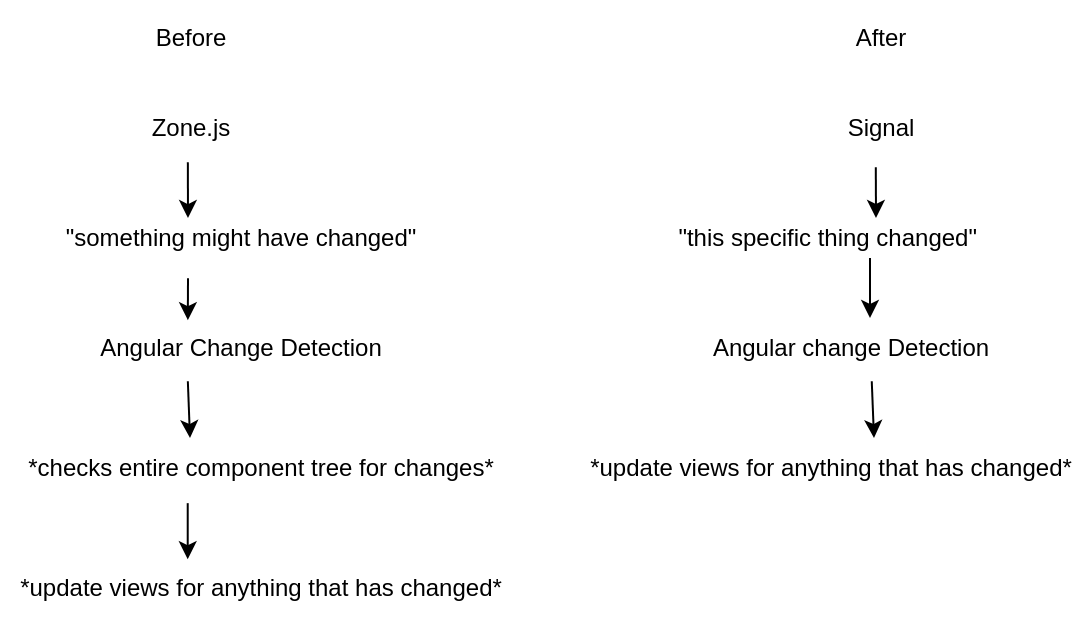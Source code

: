 <mxfile>
    <diagram id="4eGHYSi-XJrjrrhM6ZHs" name="zone.js vs signal">
        <mxGraphModel dx="718" dy="332" grid="1" gridSize="10" guides="1" tooltips="1" connect="1" arrows="1" fold="1" page="1" pageScale="1" pageWidth="850" pageHeight="1100" math="0" shadow="0">
            <root>
                <mxCell id="0"/>
                <mxCell id="1" parent="0"/>
                <mxCell id="2" value="Before" style="text;html=1;align=center;verticalAlign=middle;resizable=0;points=[];autosize=1;strokeColor=none;fillColor=none;shadow=1;" parent="1" vertex="1">
                    <mxGeometry x="110" y="45" width="60" height="30" as="geometry"/>
                </mxCell>
                <mxCell id="3" value="After" style="text;html=1;align=center;verticalAlign=middle;resizable=0;points=[];autosize=1;strokeColor=none;fillColor=none;" parent="1" vertex="1">
                    <mxGeometry x="460" y="45" width="50" height="30" as="geometry"/>
                </mxCell>
                <mxCell id="4" value="Zone.js" style="text;html=1;align=center;verticalAlign=middle;resizable=0;points=[];autosize=1;strokeColor=none;fillColor=none;" parent="1" vertex="1">
                    <mxGeometry x="110" y="90" width="60" height="30" as="geometry"/>
                </mxCell>
                <mxCell id="5" value="Signal" style="text;html=1;align=center;verticalAlign=middle;resizable=0;points=[];autosize=1;strokeColor=none;fillColor=none;" parent="1" vertex="1">
                    <mxGeometry x="455" y="90" width="60" height="30" as="geometry"/>
                </mxCell>
                <mxCell id="6" value="&quot;something might have changed&quot;" style="text;html=1;align=center;verticalAlign=middle;resizable=0;points=[];autosize=1;strokeColor=none;fillColor=none;" parent="1" vertex="1">
                    <mxGeometry x="65" y="145" width="200" height="30" as="geometry"/>
                </mxCell>
                <mxCell id="7" value="Angular Change Detection" style="text;html=1;align=center;verticalAlign=middle;resizable=0;points=[];autosize=1;strokeColor=none;fillColor=none;" parent="1" vertex="1">
                    <mxGeometry x="85" y="200" width="160" height="30" as="geometry"/>
                </mxCell>
                <mxCell id="8" value="*checks entire component tree for changes*" style="text;html=1;align=center;verticalAlign=middle;resizable=0;points=[];autosize=1;strokeColor=none;fillColor=none;" parent="1" vertex="1">
                    <mxGeometry x="45" y="260" width="260" height="30" as="geometry"/>
                </mxCell>
                <mxCell id="9" value="*update views for anything that has changed*" style="text;html=1;align=center;verticalAlign=middle;resizable=0;points=[];autosize=1;strokeColor=none;fillColor=none;" parent="1" vertex="1">
                    <mxGeometry x="45" y="320" width="260" height="30" as="geometry"/>
                </mxCell>
                <mxCell id="10" value="&quot;this specific thing changed&quot;&amp;nbsp;" style="text;html=1;align=center;verticalAlign=middle;resizable=0;points=[];autosize=1;strokeColor=none;fillColor=none;" parent="1" vertex="1">
                    <mxGeometry x="370" y="145" width="180" height="30" as="geometry"/>
                </mxCell>
                <mxCell id="11" value="Angular change Detection" style="text;html=1;align=center;verticalAlign=middle;resizable=0;points=[];autosize=1;strokeColor=none;fillColor=none;" parent="1" vertex="1">
                    <mxGeometry x="390" y="200" width="160" height="30" as="geometry"/>
                </mxCell>
                <mxCell id="12" value="*update views for anything that has changed*" style="text;html=1;align=center;verticalAlign=middle;resizable=0;points=[];autosize=1;strokeColor=none;fillColor=none;" parent="1" vertex="1">
                    <mxGeometry x="330" y="260" width="260" height="30" as="geometry"/>
                </mxCell>
                <mxCell id="15" value="" style="edgeStyle=none;orthogonalLoop=1;jettySize=auto;html=1;exitX=0.482;exitY=1.07;exitDx=0;exitDy=0;exitPerimeter=0;entryX=0.37;entryY=0.167;entryDx=0;entryDy=0;entryPerimeter=0;" parent="1" source="4" target="6" edge="1">
                    <mxGeometry width="100" relative="1" as="geometry">
                        <mxPoint x="90" y="130" as="sourcePoint"/>
                        <mxPoint x="190" y="130" as="targetPoint"/>
                        <Array as="points"/>
                    </mxGeometry>
                </mxCell>
                <mxCell id="17" value="" style="edgeStyle=none;orthogonalLoop=1;jettySize=auto;html=1;exitX=0.37;exitY=1.17;exitDx=0;exitDy=0;exitPerimeter=0;entryX=0.337;entryY=0.036;entryDx=0;entryDy=0;entryPerimeter=0;" parent="1" source="6" target="7" edge="1">
                    <mxGeometry width="100" relative="1" as="geometry">
                        <mxPoint x="100" y="190" as="sourcePoint"/>
                        <mxPoint x="200" y="190" as="targetPoint"/>
                        <Array as="points"/>
                    </mxGeometry>
                </mxCell>
                <mxCell id="18" value="" style="edgeStyle=none;orthogonalLoop=1;jettySize=auto;html=1;exitX=0.337;exitY=1.053;exitDx=0;exitDy=0;exitPerimeter=0;" parent="1" source="7" edge="1">
                    <mxGeometry width="100" relative="1" as="geometry">
                        <mxPoint x="100" y="240" as="sourcePoint"/>
                        <mxPoint x="140" y="260" as="targetPoint"/>
                        <Array as="points"/>
                    </mxGeometry>
                </mxCell>
                <mxCell id="19" value="" style="edgeStyle=none;orthogonalLoop=1;jettySize=auto;html=1;exitX=0.361;exitY=1.086;exitDx=0;exitDy=0;exitPerimeter=0;entryX=0.361;entryY=0.02;entryDx=0;entryDy=0;entryPerimeter=0;" parent="1" source="8" target="9" edge="1">
                    <mxGeometry width="100" relative="1" as="geometry">
                        <mxPoint x="90" y="300" as="sourcePoint"/>
                        <mxPoint x="190" y="300" as="targetPoint"/>
                        <Array as="points"/>
                    </mxGeometry>
                </mxCell>
                <mxCell id="20" value="" style="edgeStyle=none;orthogonalLoop=1;jettySize=auto;html=1;exitX=0.465;exitY=1.153;exitDx=0;exitDy=0;exitPerimeter=0;" parent="1" source="5" edge="1">
                    <mxGeometry width="100" relative="1" as="geometry">
                        <mxPoint x="420" y="130" as="sourcePoint"/>
                        <mxPoint x="483" y="150" as="targetPoint"/>
                        <Array as="points"/>
                    </mxGeometry>
                </mxCell>
                <mxCell id="21" value="" style="edgeStyle=none;orthogonalLoop=1;jettySize=auto;html=1;" parent="1" edge="1">
                    <mxGeometry width="100" relative="1" as="geometry">
                        <mxPoint x="480" y="170" as="sourcePoint"/>
                        <mxPoint x="480" y="200" as="targetPoint"/>
                        <Array as="points"/>
                    </mxGeometry>
                </mxCell>
                <mxCell id="22" value="" style="edgeStyle=none;orthogonalLoop=1;jettySize=auto;html=1;exitX=0.568;exitY=1.053;exitDx=0;exitDy=0;exitPerimeter=0;" parent="1" source="11" edge="1">
                    <mxGeometry width="100" relative="1" as="geometry">
                        <mxPoint x="480" y="240" as="sourcePoint"/>
                        <mxPoint x="482" y="260" as="targetPoint"/>
                        <Array as="points"/>
                    </mxGeometry>
                </mxCell>
            </root>
        </mxGraphModel>
    </diagram>
    <diagram id="2HJzLm95ap8ADCR5kMNz" name="change-detection">
        <mxGraphModel dx="718" dy="332" grid="1" gridSize="10" guides="1" tooltips="1" connect="1" arrows="1" fold="1" page="1" pageScale="1" pageWidth="850" pageHeight="1100" math="0" shadow="0">
            <root>
                <mxCell id="0"/>
                <mxCell id="1" parent="0"/>
                <mxCell id="nsUFuoP9AuIUFq8MEFXM-2" value="View" style="rounded=1;whiteSpace=wrap;html=1;" vertex="1" parent="1">
                    <mxGeometry x="130" y="40" width="70" height="30" as="geometry"/>
                </mxCell>
                <mxCell id="nsUFuoP9AuIUFq8MEFXM-3" value="View" style="rounded=1;whiteSpace=wrap;html=1;" vertex="1" parent="1">
                    <mxGeometry x="70" y="100" width="70" height="30" as="geometry"/>
                </mxCell>
                <mxCell id="nsUFuoP9AuIUFq8MEFXM-4" value="View" style="rounded=1;whiteSpace=wrap;html=1;" vertex="1" parent="1">
                    <mxGeometry x="190" y="100" width="70" height="30" as="geometry"/>
                </mxCell>
                <mxCell id="nsUFuoP9AuIUFq8MEFXM-5" value="View" style="rounded=1;whiteSpace=wrap;html=1;" vertex="1" parent="1">
                    <mxGeometry x="70" y="180" width="70" height="30" as="geometry"/>
                </mxCell>
                <mxCell id="nsUFuoP9AuIUFq8MEFXM-6" value="View" style="rounded=1;whiteSpace=wrap;html=1;" vertex="1" parent="1">
                    <mxGeometry x="190" y="180" width="70" height="30" as="geometry"/>
                </mxCell>
                <mxCell id="nsUFuoP9AuIUFq8MEFXM-7" value="View" style="rounded=1;whiteSpace=wrap;html=1;" vertex="1" parent="1">
                    <mxGeometry x="70" y="250" width="70" height="30" as="geometry"/>
                </mxCell>
                <mxCell id="nsUFuoP9AuIUFq8MEFXM-9" value="Models as Signal&lt;br&gt;*&amp;nbsp;&lt;br&gt;*&lt;br&gt;*" style="rounded=1;whiteSpace=wrap;html=1;" vertex="1" parent="1">
                    <mxGeometry x="390" y="40" width="240" height="210" as="geometry"/>
                </mxCell>
                <mxCell id="nsUFuoP9AuIUFq8MEFXM-10" value="" style="edgeStyle=none;orthogonalLoop=1;jettySize=auto;html=1;entryX=0.5;entryY=0;entryDx=0;entryDy=0;exitX=0.41;exitY=1.139;exitDx=0;exitDy=0;exitPerimeter=0;" edge="1" parent="1" source="nsUFuoP9AuIUFq8MEFXM-2" target="nsUFuoP9AuIUFq8MEFXM-3">
                    <mxGeometry width="100" relative="1" as="geometry">
                        <mxPoint x="30" y="60" as="sourcePoint"/>
                        <mxPoint x="130" y="60" as="targetPoint"/>
                        <Array as="points"/>
                    </mxGeometry>
                </mxCell>
                <mxCell id="nsUFuoP9AuIUFq8MEFXM-11" value="" style="edgeStyle=none;orthogonalLoop=1;jettySize=auto;html=1;exitX=0.5;exitY=1;exitDx=0;exitDy=0;entryX=0.5;entryY=0;entryDx=0;entryDy=0;" edge="1" parent="1" source="nsUFuoP9AuIUFq8MEFXM-2" target="nsUFuoP9AuIUFq8MEFXM-4">
                    <mxGeometry width="100" relative="1" as="geometry">
                        <mxPoint x="220" y="60" as="sourcePoint"/>
                        <mxPoint x="320" y="60" as="targetPoint"/>
                        <Array as="points"/>
                    </mxGeometry>
                </mxCell>
                <mxCell id="nsUFuoP9AuIUFq8MEFXM-13" value="" style="edgeStyle=none;orthogonalLoop=1;jettySize=auto;html=1;exitX=0.5;exitY=1;exitDx=0;exitDy=0;entryX=0.5;entryY=0;entryDx=0;entryDy=0;" edge="1" parent="1" source="nsUFuoP9AuIUFq8MEFXM-3" target="nsUFuoP9AuIUFq8MEFXM-5">
                    <mxGeometry width="100" relative="1" as="geometry">
                        <mxPoint x="260" y="60" as="sourcePoint"/>
                        <mxPoint x="360" y="60" as="targetPoint"/>
                        <Array as="points"/>
                    </mxGeometry>
                </mxCell>
                <mxCell id="nsUFuoP9AuIUFq8MEFXM-14" value="" style="edgeStyle=none;orthogonalLoop=1;jettySize=auto;html=1;exitX=0.5;exitY=1;exitDx=0;exitDy=0;entryX=0.5;entryY=0;entryDx=0;entryDy=0;" edge="1" parent="1" source="nsUFuoP9AuIUFq8MEFXM-5" target="nsUFuoP9AuIUFq8MEFXM-7">
                    <mxGeometry width="100" relative="1" as="geometry">
                        <mxPoint x="280" y="150" as="sourcePoint"/>
                        <mxPoint x="380" y="150" as="targetPoint"/>
                        <Array as="points"/>
                    </mxGeometry>
                </mxCell>
                <mxCell id="nsUFuoP9AuIUFq8MEFXM-15" value="" style="edgeStyle=none;orthogonalLoop=1;jettySize=auto;html=1;exitX=0.5;exitY=1;exitDx=0;exitDy=0;entryX=0.5;entryY=0;entryDx=0;entryDy=0;" edge="1" parent="1" source="nsUFuoP9AuIUFq8MEFXM-4" target="nsUFuoP9AuIUFq8MEFXM-6">
                    <mxGeometry width="100" relative="1" as="geometry">
                        <mxPoint x="250" y="110" as="sourcePoint"/>
                        <mxPoint x="350" y="110" as="targetPoint"/>
                        <Array as="points"/>
                    </mxGeometry>
                </mxCell>
                <mxCell id="nsUFuoP9AuIUFq8MEFXM-16" value="" style="edgeStyle=none;orthogonalLoop=1;jettySize=auto;html=1;exitX=0;exitY=0.5;exitDx=0;exitDy=0;entryX=1;entryY=0.5;entryDx=0;entryDy=0;" edge="1" parent="1" source="nsUFuoP9AuIUFq8MEFXM-9" target="nsUFuoP9AuIUFq8MEFXM-5">
                    <mxGeometry width="100" relative="1" as="geometry">
                        <mxPoint x="260" y="60" as="sourcePoint"/>
                        <mxPoint x="360" y="60" as="targetPoint"/>
                        <Array as="points"/>
                    </mxGeometry>
                </mxCell>
                <mxCell id="nsUFuoP9AuIUFq8MEFXM-17" value="" style="edgeStyle=none;orthogonalLoop=1;jettySize=auto;html=1;exitX=0;exitY=0.5;exitDx=0;exitDy=0;entryX=1;entryY=0.5;entryDx=0;entryDy=0;" edge="1" parent="1" source="nsUFuoP9AuIUFq8MEFXM-9" target="nsUFuoP9AuIUFq8MEFXM-4">
                    <mxGeometry width="100" relative="1" as="geometry">
                        <mxPoint x="290" y="80" as="sourcePoint"/>
                        <mxPoint x="390" y="80" as="targetPoint"/>
                        <Array as="points"/>
                    </mxGeometry>
                </mxCell>
            </root>
        </mxGraphModel>
    </diagram>
</mxfile>
